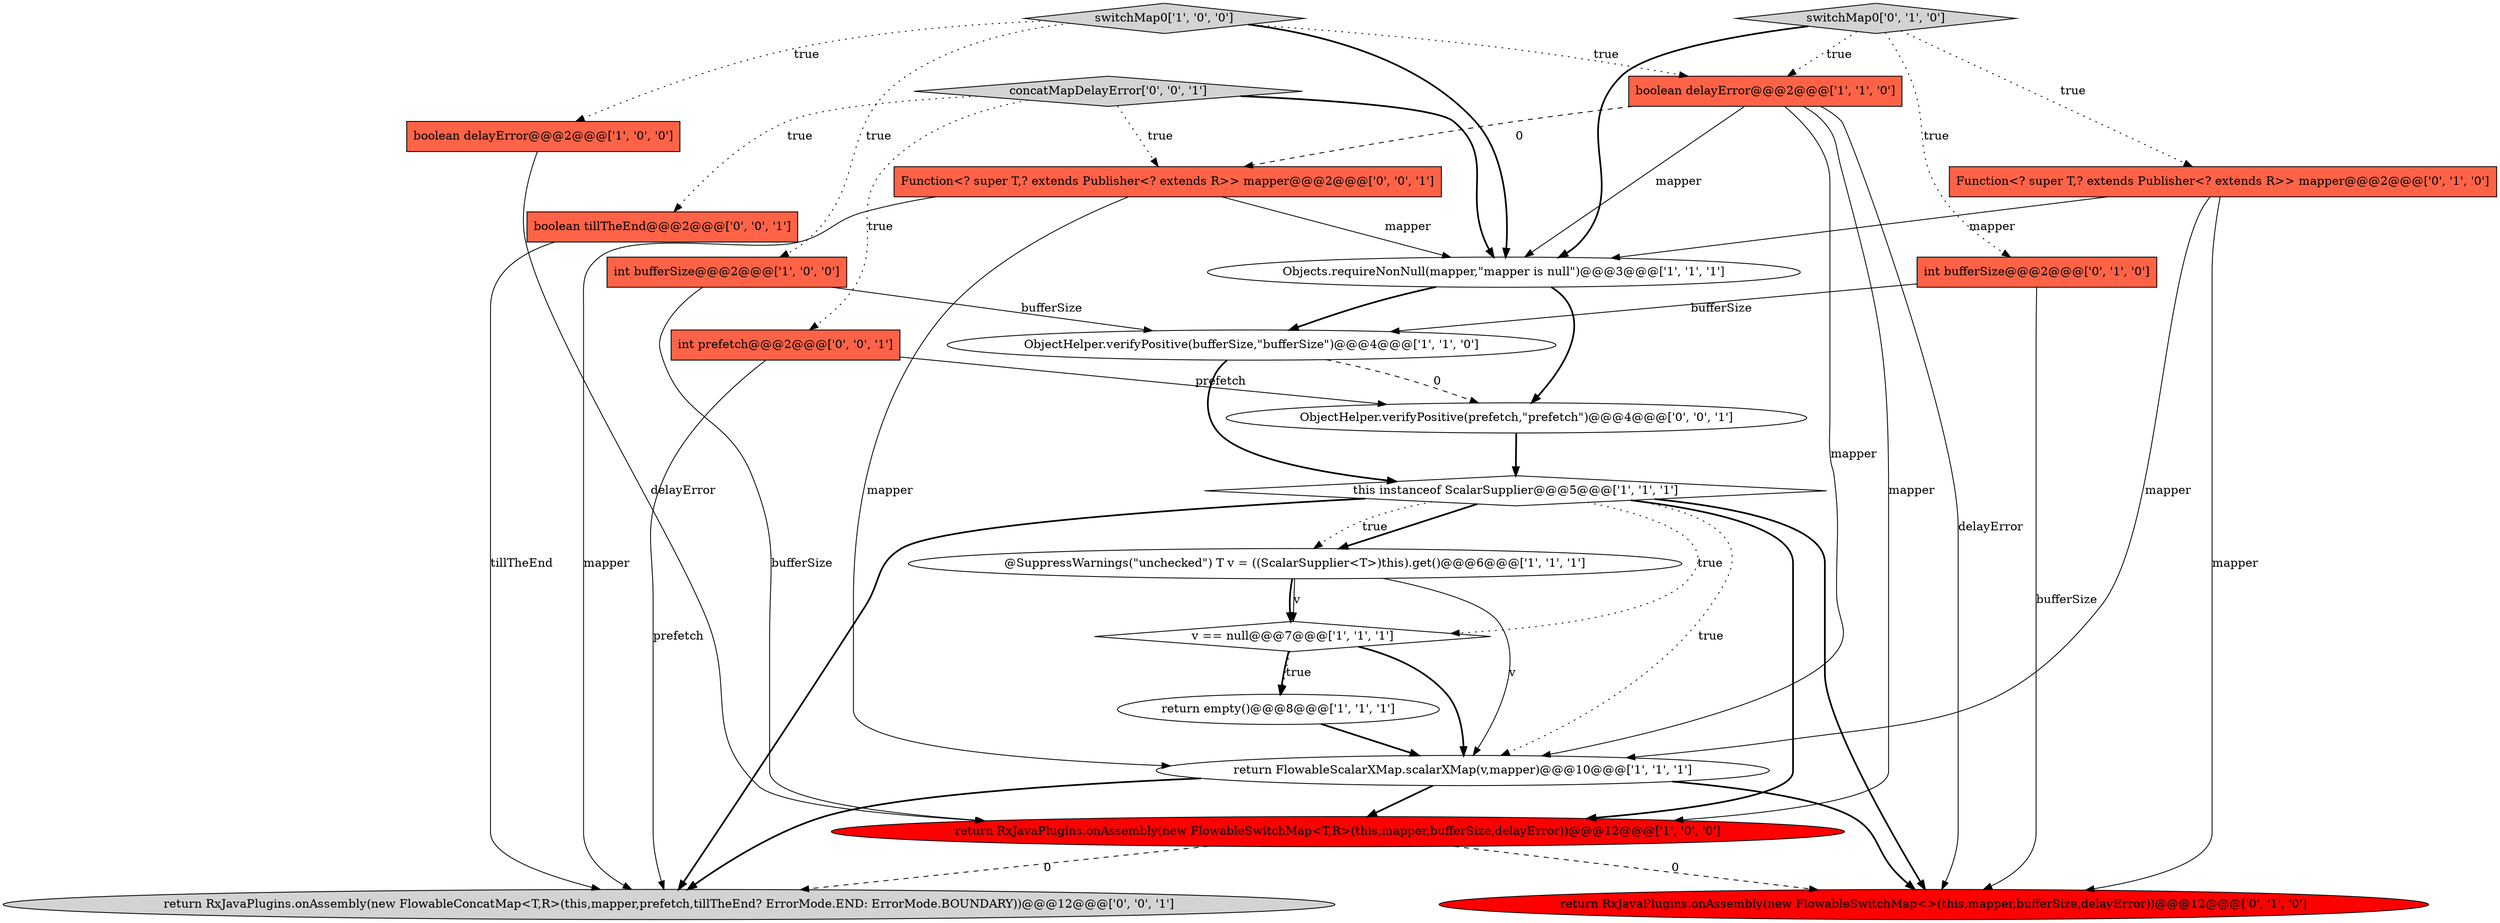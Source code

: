 digraph {
16 [style = filled, label = "boolean tillTheEnd@@@2@@@['0', '0', '1']", fillcolor = tomato, shape = box image = "AAA0AAABBB3BBB"];
4 [style = filled, label = "return FlowableScalarXMap.scalarXMap(v,mapper)@@@10@@@['1', '1', '1']", fillcolor = white, shape = ellipse image = "AAA0AAABBB1BBB"];
14 [style = filled, label = "return RxJavaPlugins.onAssembly(new FlowableSwitchMap<>(this,mapper,bufferSize,delayError))@@@12@@@['0', '1', '0']", fillcolor = red, shape = ellipse image = "AAA1AAABBB2BBB"];
20 [style = filled, label = "return RxJavaPlugins.onAssembly(new FlowableConcatMap<T,R>(this,mapper,prefetch,tillTheEnd? ErrorMode.END: ErrorMode.BOUNDARY))@@@12@@@['0', '0', '1']", fillcolor = lightgray, shape = ellipse image = "AAA0AAABBB3BBB"];
2 [style = filled, label = "boolean delayError@@@2@@@['1', '0', '0']", fillcolor = tomato, shape = box image = "AAA0AAABBB1BBB"];
8 [style = filled, label = "Objects.requireNonNull(mapper,\"mapper is null\")@@@3@@@['1', '1', '1']", fillcolor = white, shape = ellipse image = "AAA0AAABBB1BBB"];
17 [style = filled, label = "ObjectHelper.verifyPositive(prefetch,\"prefetch\")@@@4@@@['0', '0', '1']", fillcolor = white, shape = ellipse image = "AAA0AAABBB3BBB"];
3 [style = filled, label = "ObjectHelper.verifyPositive(bufferSize,\"bufferSize\")@@@4@@@['1', '1', '0']", fillcolor = white, shape = ellipse image = "AAA0AAABBB1BBB"];
21 [style = filled, label = "concatMapDelayError['0', '0', '1']", fillcolor = lightgray, shape = diamond image = "AAA0AAABBB3BBB"];
7 [style = filled, label = "v == null@@@7@@@['1', '1', '1']", fillcolor = white, shape = diamond image = "AAA0AAABBB1BBB"];
9 [style = filled, label = "return empty()@@@8@@@['1', '1', '1']", fillcolor = white, shape = ellipse image = "AAA0AAABBB1BBB"];
13 [style = filled, label = "int bufferSize@@@2@@@['0', '1', '0']", fillcolor = tomato, shape = box image = "AAA0AAABBB2BBB"];
12 [style = filled, label = "Function<? super T,? extends Publisher<? extends R>> mapper@@@2@@@['0', '1', '0']", fillcolor = tomato, shape = box image = "AAA0AAABBB2BBB"];
0 [style = filled, label = "this instanceof ScalarSupplier@@@5@@@['1', '1', '1']", fillcolor = white, shape = diamond image = "AAA0AAABBB1BBB"];
15 [style = filled, label = "switchMap0['0', '1', '0']", fillcolor = lightgray, shape = diamond image = "AAA0AAABBB2BBB"];
18 [style = filled, label = "int prefetch@@@2@@@['0', '0', '1']", fillcolor = tomato, shape = box image = "AAA0AAABBB3BBB"];
19 [style = filled, label = "Function<? super T,? extends Publisher<? extends R>> mapper@@@2@@@['0', '0', '1']", fillcolor = tomato, shape = box image = "AAA0AAABBB3BBB"];
5 [style = filled, label = "switchMap0['1', '0', '0']", fillcolor = lightgray, shape = diamond image = "AAA0AAABBB1BBB"];
11 [style = filled, label = "@SuppressWarnings(\"unchecked\") T v = ((ScalarSupplier<T>)this).get()@@@6@@@['1', '1', '1']", fillcolor = white, shape = ellipse image = "AAA0AAABBB1BBB"];
6 [style = filled, label = "boolean delayError@@@2@@@['1', '1', '0']", fillcolor = tomato, shape = box image = "AAA0AAABBB1BBB"];
10 [style = filled, label = "return RxJavaPlugins.onAssembly(new FlowableSwitchMap<T,R>(this,mapper,bufferSize,delayError))@@@12@@@['1', '0', '0']", fillcolor = red, shape = ellipse image = "AAA1AAABBB1BBB"];
1 [style = filled, label = "int bufferSize@@@2@@@['1', '0', '0']", fillcolor = tomato, shape = box image = "AAA0AAABBB1BBB"];
6->10 [style = solid, label="mapper"];
4->10 [style = bold, label=""];
5->8 [style = bold, label=""];
4->14 [style = bold, label=""];
3->17 [style = dashed, label="0"];
6->8 [style = solid, label="mapper"];
21->18 [style = dotted, label="true"];
9->4 [style = bold, label=""];
5->1 [style = dotted, label="true"];
0->4 [style = dotted, label="true"];
8->3 [style = bold, label=""];
13->14 [style = solid, label="bufferSize"];
21->8 [style = bold, label=""];
5->6 [style = dotted, label="true"];
12->8 [style = solid, label="mapper"];
0->11 [style = bold, label=""];
7->4 [style = bold, label=""];
7->9 [style = dotted, label="true"];
11->4 [style = solid, label="v"];
6->14 [style = solid, label="delayError"];
18->20 [style = solid, label="prefetch"];
3->0 [style = bold, label=""];
12->14 [style = solid, label="mapper"];
15->13 [style = dotted, label="true"];
6->4 [style = solid, label="mapper"];
7->9 [style = bold, label=""];
8->17 [style = bold, label=""];
11->7 [style = solid, label="v"];
19->8 [style = solid, label="mapper"];
0->10 [style = bold, label=""];
0->14 [style = bold, label=""];
12->4 [style = solid, label="mapper"];
17->0 [style = bold, label=""];
18->17 [style = solid, label="prefetch"];
1->3 [style = solid, label="bufferSize"];
2->10 [style = solid, label="delayError"];
15->6 [style = dotted, label="true"];
11->7 [style = bold, label=""];
21->19 [style = dotted, label="true"];
6->19 [style = dashed, label="0"];
4->20 [style = bold, label=""];
15->12 [style = dotted, label="true"];
10->20 [style = dashed, label="0"];
0->20 [style = bold, label=""];
1->10 [style = solid, label="bufferSize"];
19->4 [style = solid, label="mapper"];
0->7 [style = dotted, label="true"];
21->16 [style = dotted, label="true"];
5->2 [style = dotted, label="true"];
0->11 [style = dotted, label="true"];
15->8 [style = bold, label=""];
10->14 [style = dashed, label="0"];
19->20 [style = solid, label="mapper"];
13->3 [style = solid, label="bufferSize"];
16->20 [style = solid, label="tillTheEnd"];
}
